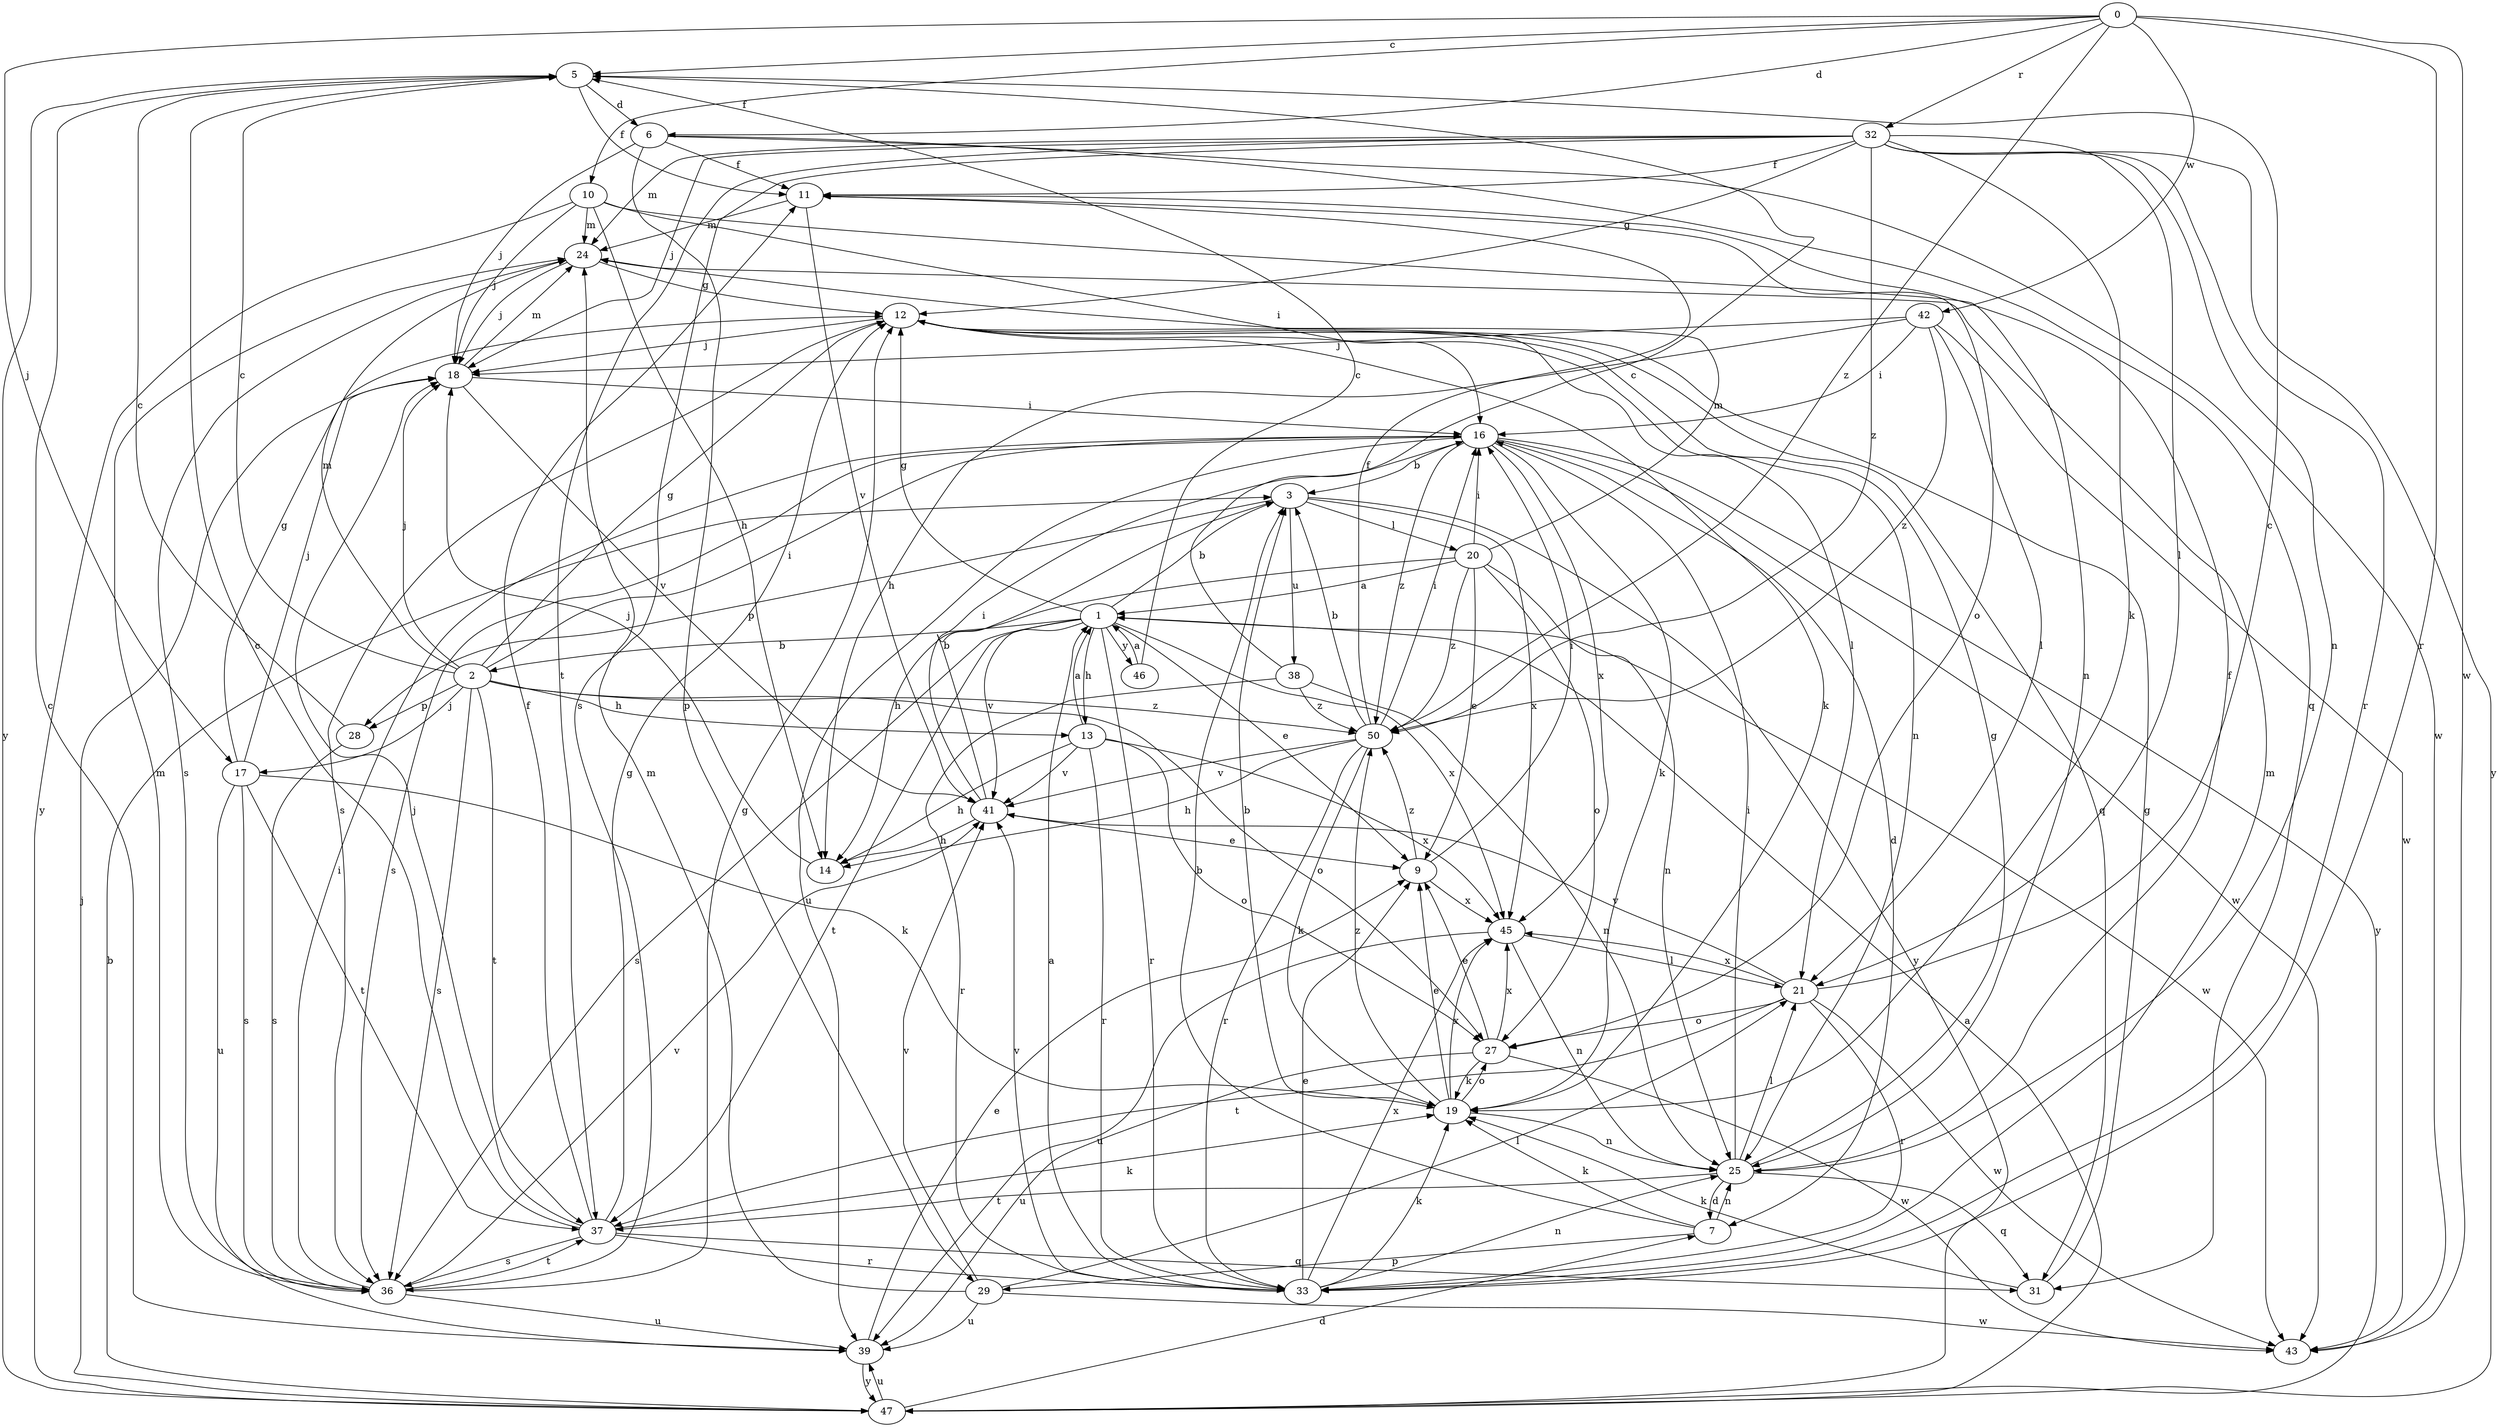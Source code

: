 strict digraph  {
0;
1;
2;
3;
5;
6;
7;
9;
10;
11;
12;
13;
14;
16;
17;
18;
19;
20;
21;
24;
25;
27;
28;
29;
31;
32;
33;
36;
37;
38;
39;
41;
42;
43;
45;
46;
47;
50;
0 -> 5  [label=c];
0 -> 6  [label=d];
0 -> 10  [label=f];
0 -> 17  [label=j];
0 -> 32  [label=r];
0 -> 33  [label=r];
0 -> 42  [label=w];
0 -> 43  [label=w];
0 -> 50  [label=z];
1 -> 2  [label=b];
1 -> 3  [label=b];
1 -> 9  [label=e];
1 -> 12  [label=g];
1 -> 13  [label=h];
1 -> 33  [label=r];
1 -> 36  [label=s];
1 -> 37  [label=t];
1 -> 41  [label=v];
1 -> 43  [label=w];
1 -> 45  [label=x];
1 -> 46  [label=y];
2 -> 5  [label=c];
2 -> 12  [label=g];
2 -> 13  [label=h];
2 -> 16  [label=i];
2 -> 17  [label=j];
2 -> 18  [label=j];
2 -> 24  [label=m];
2 -> 27  [label=o];
2 -> 28  [label=p];
2 -> 36  [label=s];
2 -> 37  [label=t];
2 -> 50  [label=z];
3 -> 20  [label=l];
3 -> 28  [label=p];
3 -> 38  [label=u];
3 -> 45  [label=x];
3 -> 47  [label=y];
5 -> 6  [label=d];
5 -> 11  [label=f];
5 -> 47  [label=y];
6 -> 11  [label=f];
6 -> 18  [label=j];
6 -> 29  [label=p];
6 -> 31  [label=q];
6 -> 43  [label=w];
7 -> 3  [label=b];
7 -> 19  [label=k];
7 -> 25  [label=n];
7 -> 29  [label=p];
9 -> 16  [label=i];
9 -> 45  [label=x];
9 -> 50  [label=z];
10 -> 14  [label=h];
10 -> 16  [label=i];
10 -> 18  [label=j];
10 -> 24  [label=m];
10 -> 25  [label=n];
10 -> 47  [label=y];
11 -> 24  [label=m];
11 -> 27  [label=o];
11 -> 41  [label=v];
12 -> 18  [label=j];
12 -> 19  [label=k];
12 -> 21  [label=l];
12 -> 25  [label=n];
12 -> 31  [label=q];
12 -> 36  [label=s];
13 -> 1  [label=a];
13 -> 14  [label=h];
13 -> 27  [label=o];
13 -> 33  [label=r];
13 -> 41  [label=v];
13 -> 45  [label=x];
14 -> 18  [label=j];
16 -> 3  [label=b];
16 -> 7  [label=d];
16 -> 19  [label=k];
16 -> 36  [label=s];
16 -> 39  [label=u];
16 -> 43  [label=w];
16 -> 45  [label=x];
16 -> 47  [label=y];
16 -> 50  [label=z];
17 -> 12  [label=g];
17 -> 18  [label=j];
17 -> 19  [label=k];
17 -> 36  [label=s];
17 -> 37  [label=t];
17 -> 39  [label=u];
18 -> 16  [label=i];
18 -> 24  [label=m];
18 -> 41  [label=v];
19 -> 3  [label=b];
19 -> 9  [label=e];
19 -> 25  [label=n];
19 -> 27  [label=o];
19 -> 45  [label=x];
19 -> 50  [label=z];
20 -> 1  [label=a];
20 -> 9  [label=e];
20 -> 14  [label=h];
20 -> 16  [label=i];
20 -> 24  [label=m];
20 -> 25  [label=n];
20 -> 27  [label=o];
20 -> 50  [label=z];
21 -> 5  [label=c];
21 -> 27  [label=o];
21 -> 33  [label=r];
21 -> 37  [label=t];
21 -> 41  [label=v];
21 -> 43  [label=w];
21 -> 45  [label=x];
24 -> 12  [label=g];
24 -> 18  [label=j];
24 -> 36  [label=s];
25 -> 7  [label=d];
25 -> 11  [label=f];
25 -> 12  [label=g];
25 -> 16  [label=i];
25 -> 21  [label=l];
25 -> 31  [label=q];
25 -> 37  [label=t];
27 -> 9  [label=e];
27 -> 19  [label=k];
27 -> 39  [label=u];
27 -> 43  [label=w];
27 -> 45  [label=x];
28 -> 5  [label=c];
28 -> 36  [label=s];
29 -> 21  [label=l];
29 -> 24  [label=m];
29 -> 39  [label=u];
29 -> 41  [label=v];
29 -> 43  [label=w];
31 -> 12  [label=g];
31 -> 19  [label=k];
32 -> 11  [label=f];
32 -> 12  [label=g];
32 -> 18  [label=j];
32 -> 19  [label=k];
32 -> 21  [label=l];
32 -> 24  [label=m];
32 -> 25  [label=n];
32 -> 33  [label=r];
32 -> 36  [label=s];
32 -> 37  [label=t];
32 -> 47  [label=y];
32 -> 50  [label=z];
33 -> 1  [label=a];
33 -> 9  [label=e];
33 -> 19  [label=k];
33 -> 24  [label=m];
33 -> 25  [label=n];
33 -> 41  [label=v];
33 -> 45  [label=x];
36 -> 12  [label=g];
36 -> 16  [label=i];
36 -> 24  [label=m];
36 -> 37  [label=t];
36 -> 39  [label=u];
36 -> 41  [label=v];
37 -> 5  [label=c];
37 -> 11  [label=f];
37 -> 12  [label=g];
37 -> 18  [label=j];
37 -> 19  [label=k];
37 -> 31  [label=q];
37 -> 33  [label=r];
37 -> 36  [label=s];
38 -> 5  [label=c];
38 -> 25  [label=n];
38 -> 33  [label=r];
38 -> 50  [label=z];
39 -> 5  [label=c];
39 -> 9  [label=e];
39 -> 47  [label=y];
41 -> 3  [label=b];
41 -> 9  [label=e];
41 -> 14  [label=h];
41 -> 16  [label=i];
42 -> 14  [label=h];
42 -> 16  [label=i];
42 -> 18  [label=j];
42 -> 21  [label=l];
42 -> 43  [label=w];
42 -> 50  [label=z];
45 -> 21  [label=l];
45 -> 25  [label=n];
45 -> 39  [label=u];
46 -> 1  [label=a];
46 -> 5  [label=c];
47 -> 1  [label=a];
47 -> 3  [label=b];
47 -> 7  [label=d];
47 -> 18  [label=j];
47 -> 39  [label=u];
50 -> 3  [label=b];
50 -> 11  [label=f];
50 -> 14  [label=h];
50 -> 16  [label=i];
50 -> 19  [label=k];
50 -> 33  [label=r];
50 -> 41  [label=v];
}
